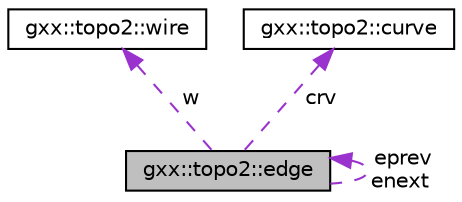 digraph "gxx::topo2::edge"
{
  edge [fontname="Helvetica",fontsize="10",labelfontname="Helvetica",labelfontsize="10"];
  node [fontname="Helvetica",fontsize="10",shape=record];
  Node1 [label="gxx::topo2::edge",height=0.2,width=0.4,color="black", fillcolor="grey75", style="filled", fontcolor="black"];
  Node2 -> Node1 [dir="back",color="darkorchid3",fontsize="10",style="dashed",label=" w" ,fontname="Helvetica"];
  Node2 [label="gxx::topo2::wire",height=0.2,width=0.4,color="black", fillcolor="white", style="filled",URL="$structgxx_1_1topo2_1_1wire.html"];
  Node1 -> Node1 [dir="back",color="darkorchid3",fontsize="10",style="dashed",label=" eprev\nenext" ,fontname="Helvetica"];
  Node3 -> Node1 [dir="back",color="darkorchid3",fontsize="10",style="dashed",label=" crv" ,fontname="Helvetica"];
  Node3 [label="gxx::topo2::curve",height=0.2,width=0.4,color="black", fillcolor="white", style="filled",URL="$classgxx_1_1topo2_1_1curve.html"];
}
